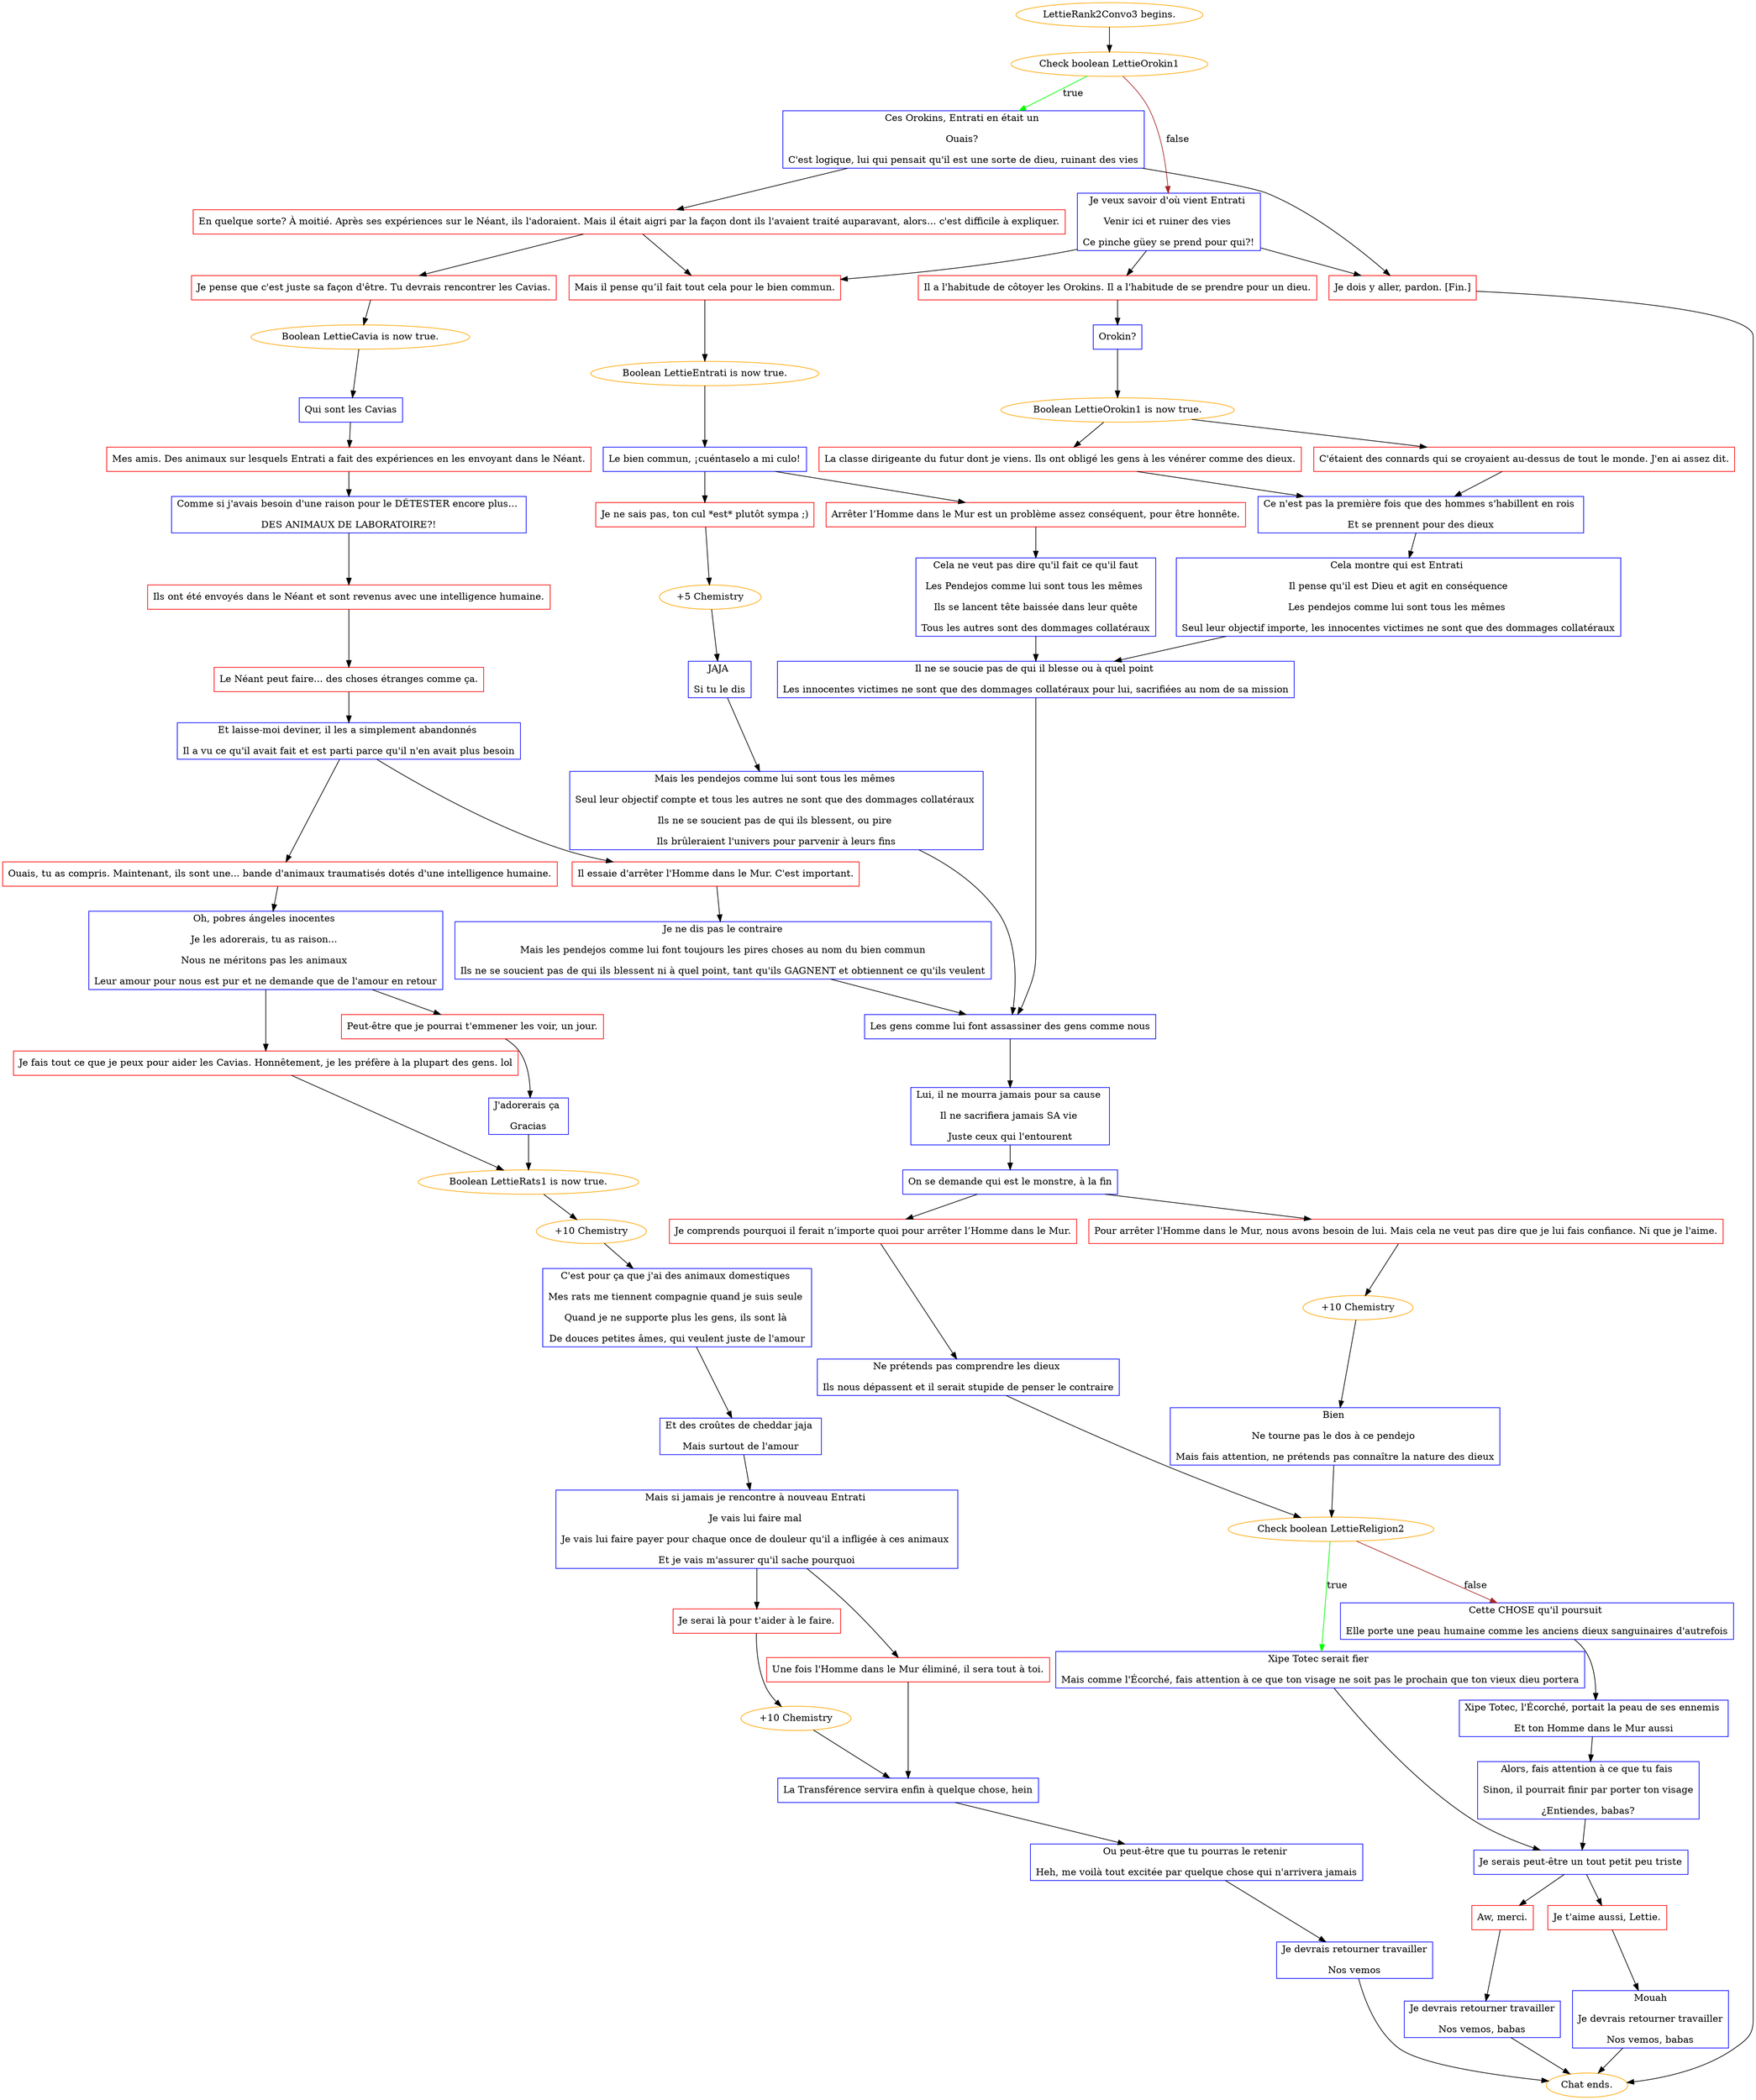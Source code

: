 digraph {
	"LettieRank2Convo3 begins." [color=orange];
		"LettieRank2Convo3 begins." -> j1666291197;
	j1666291197 [label="Check boolean LettieOrokin1",color=orange];
		j1666291197 -> j2863196172 [label=true,color=green];
		j1666291197 -> j3122256405 [label=false,color=brown];
	j2863196172 [label="Ces Orokins, Entrati en était un 
Ouais? 
C'est logique, lui qui pensait qu'il est une sorte de dieu, ruinant des vies",shape=box,color=blue];
		j2863196172 -> j2314353245;
		j2863196172 -> j103372285;
	j3122256405 [label="Je veux savoir d'où vient Entrati 
Venir ici et ruiner des vies 
Ce pinche güey se prend pour qui?!",shape=box,color=blue];
		j3122256405 -> j2198366284;
		j3122256405 -> j1874744043;
		j3122256405 -> j103372285;
	j2314353245 [label="En quelque sorte? À moitié. Après ses expériences sur le Néant, ils l'adoraient. Mais il était aigri par la façon dont ils l'avaient traité auparavant, alors... c'est difficile à expliquer.",shape=box,color=red];
		j2314353245 -> j1371581023;
		j2314353245 -> j2198366284;
	j103372285 [label="Je dois y aller, pardon. [Fin.]",shape=box,color=red];
		j103372285 -> "Chat ends.";
	j2198366284 [label="Mais il pense qu’il fait tout cela pour le bien commun.",shape=box,color=red];
		j2198366284 -> j428884390;
	j1874744043 [label="Il a l'habitude de côtoyer les Orokins. Il a l'habitude de se prendre pour un dieu.",shape=box,color=red];
		j1874744043 -> j1470456656;
	j1371581023 [label="Je pense que c'est juste sa façon d'être. Tu devrais rencontrer les Cavias.",shape=box,color=red];
		j1371581023 -> j3719684833;
	"Chat ends." [color=orange];
	j428884390 [label="Boolean LettieEntrati is now true.",color=orange];
		j428884390 -> j2018889028;
	j1470456656 [label="Orokin?",shape=box,color=blue];
		j1470456656 -> j4157639181;
	j3719684833 [label="Boolean LettieCavia is now true.",color=orange];
		j3719684833 -> j769487069;
	j2018889028 [label="Le bien commun, ¡cuéntaselo a mi culo!",shape=box,color=blue];
		j2018889028 -> j3255859686;
		j2018889028 -> j1631487784;
	j4157639181 [label="Boolean LettieOrokin1 is now true.",color=orange];
		j4157639181 -> j40700729;
		j4157639181 -> j4030091576;
	j769487069 [label="Qui sont les Cavias",shape=box,color=blue];
		j769487069 -> j2471191198;
	j3255859686 [label="Je ne sais pas, ton cul *est* plutôt sympa ;)",shape=box,color=red];
		j3255859686 -> j1499767884;
	j1631487784 [label="Arrêter l’Homme dans le Mur est un problème assez conséquent, pour être honnête.",shape=box,color=red];
		j1631487784 -> j744712763;
	j40700729 [label="La classe dirigeante du futur dont je viens. Ils ont obligé les gens à les vénérer comme des dieux.",shape=box,color=red];
		j40700729 -> j2462850413;
	j4030091576 [label="C'étaient des connards qui se croyaient au-dessus de tout le monde. J'en ai assez dit.",shape=box,color=red];
		j4030091576 -> j2462850413;
	j2471191198 [label="Mes amis. Des animaux sur lesquels Entrati a fait des expériences en les envoyant dans le Néant.",shape=box,color=red];
		j2471191198 -> j776371098;
	j1499767884 [label="+5 Chemistry",color=orange];
		j1499767884 -> j3356005967;
	j744712763 [label="Cela ne veut pas dire qu'il fait ce qu'il faut
Les Pendejos comme lui sont tous les mêmes 
Ils se lancent tête baissée dans leur quête
Tous les autres sont des dommages collatéraux",shape=box,color=blue];
		j744712763 -> j121264342;
	j2462850413 [label="Ce n'est pas la première fois que des hommes s'habillent en rois 
Et se prennent pour des dieux",shape=box,color=blue];
		j2462850413 -> j722277411;
	j776371098 [label="Comme si j'avais besoin d'une raison pour le DÉTESTER encore plus... 
DES ANIMAUX DE LABORATOIRE?!",shape=box,color=blue];
		j776371098 -> j1849050279;
	j3356005967 [label="JAJA 
Si tu le dis",shape=box,color=blue];
		j3356005967 -> j767661873;
	j121264342 [label="Il ne se soucie pas de qui il blesse ou à quel point 
Les innocentes victimes ne sont que des dommages collatéraux pour lui, sacrifiées au nom de sa mission",shape=box,color=blue];
		j121264342 -> j2993646192;
	j722277411 [label="Cela montre qui est Entrati 
Il pense qu'il est Dieu et agit en conséquence
Les pendejos comme lui sont tous les mêmes 
Seul leur objectif importe, les innocentes victimes ne sont que des dommages collatéraux",shape=box,color=blue];
		j722277411 -> j121264342;
	j1849050279 [label="Ils ont été envoyés dans le Néant et sont revenus avec une intelligence humaine.",shape=box,color=red];
		j1849050279 -> j3851903931;
	j767661873 [label="Mais les pendejos comme lui sont tous les mêmes 
Seul leur objectif compte et tous les autres ne sont que des dommages collatéraux 
Ils ne se soucient pas de qui ils blessent, ou pire 
Ils brûleraient l'univers pour parvenir à leurs fins",shape=box,color=blue];
		j767661873 -> j2993646192;
	j2993646192 [label="Les gens comme lui font assassiner des gens comme nous",shape=box,color=blue];
		j2993646192 -> j2300050155;
	j3851903931 [label="Le Néant peut faire... des choses étranges comme ça.",shape=box,color=red];
		j3851903931 -> j4215497959;
	j2300050155 [label="Lui, il ne mourra jamais pour sa cause 
Il ne sacrifiera jamais SA vie 
Juste ceux qui l'entourent",shape=box,color=blue];
		j2300050155 -> j391466005;
	j4215497959 [label="Et laisse-moi deviner, il les a simplement abandonnés 
Il a vu ce qu'il avait fait et est parti parce qu'il n'en avait plus besoin",shape=box,color=blue];
		j4215497959 -> j4222492664;
		j4215497959 -> j1498835449;
	j391466005 [label="On se demande qui est le monstre, à la fin",shape=box,color=blue];
		j391466005 -> j1518218766;
		j391466005 -> j193519773;
	j4222492664 [label="Ouais, tu as compris. Maintenant, ils sont une... bande d'animaux traumatisés dotés d'une intelligence humaine.",shape=box,color=red];
		j4222492664 -> j3478000506;
	j1498835449 [label="Il essaie d'arrêter l'Homme dans le Mur. C'est important.",shape=box,color=red];
		j1498835449 -> j2527675348;
	j1518218766 [label="Je comprends pourquoi il ferait n’importe quoi pour arrêter l’Homme dans le Mur.",shape=box,color=red];
		j1518218766 -> j2874827574;
	j193519773 [label="Pour arrêter l'Homme dans le Mur, nous avons besoin de lui. Mais cela ne veut pas dire que je lui fais confiance. Ni que je l'aime.",shape=box,color=red];
		j193519773 -> j2607472045;
	j3478000506 [label="Oh, pobres ángeles inocentes 
Je les adorerais, tu as raison... 
Nous ne méritons pas les animaux 
Leur amour pour nous est pur et ne demande que de l'amour en retour",shape=box,color=blue];
		j3478000506 -> j2003745363;
		j3478000506 -> j1312615205;
	j2527675348 [label="Je ne dis pas le contraire
Mais les pendejos comme lui font toujours les pires choses au nom du bien commun
Ils ne se soucient pas de qui ils blessent ni à quel point, tant qu'ils GAGNENT et obtiennent ce qu'ils veulent",shape=box,color=blue];
		j2527675348 -> j2993646192;
	j2874827574 [label="Ne prétends pas comprendre les dieux 
Ils nous dépassent et il serait stupide de penser le contraire",shape=box,color=blue];
		j2874827574 -> j3201214572;
	j2607472045 [label="+10 Chemistry",color=orange];
		j2607472045 -> j2790148135;
	j2003745363 [label="Je fais tout ce que je peux pour aider les Cavias. Honnêtement, je les préfère à la plupart des gens. lol",shape=box,color=red];
		j2003745363 -> j2744258250;
	j1312615205 [label="Peut-être que je pourrai t'emmener les voir, un jour.",shape=box,color=red];
		j1312615205 -> j820818702;
	j3201214572 [label="Check boolean LettieReligion2",color=orange];
		j3201214572 -> j2962657520 [label=true,color=green];
		j3201214572 -> j3564221876 [label=false,color=brown];
	j2790148135 [label="Bien 
Ne tourne pas le dos à ce pendejo 
Mais fais attention, ne prétends pas connaître la nature des dieux",shape=box,color=blue];
		j2790148135 -> j3201214572;
	j2744258250 [label="Boolean LettieRats1 is now true.",color=orange];
		j2744258250 -> j909168842;
	j820818702 [label="J'adorerais ça 
Gracias",shape=box,color=blue];
		j820818702 -> j2744258250;
	j2962657520 [label="Xipe Totec serait fier 
Mais comme l'Écorché, fais attention à ce que ton visage ne soit pas le prochain que ton vieux dieu portera",shape=box,color=blue];
		j2962657520 -> j4274996482;
	j3564221876 [label="Cette CHOSE qu'il poursuit 
Elle porte une peau humaine comme les anciens dieux sanguinaires d'autrefois",shape=box,color=blue];
		j3564221876 -> j668815882;
	j909168842 [label="+10 Chemistry",color=orange];
		j909168842 -> j1430902668;
	j4274996482 [label="Je serais peut-être un tout petit peu triste",shape=box,color=blue];
		j4274996482 -> j1773367582;
		j4274996482 -> j1211081396;
	j668815882 [label="Xipe Totec, l'Écorché, portait la peau de ses ennemis 
Et ton Homme dans le Mur aussi",shape=box,color=blue];
		j668815882 -> j2085112238;
	j1430902668 [label="C'est pour ça que j'ai des animaux domestiques 
Mes rats me tiennent compagnie quand je suis seule 
Quand je ne supporte plus les gens, ils sont là 
De douces petites âmes, qui veulent juste de l'amour",shape=box,color=blue];
		j1430902668 -> j767264603;
	j1773367582 [label="Aw, merci.",shape=box,color=red];
		j1773367582 -> j2548243409;
	j1211081396 [label="Je t'aime aussi, Lettie.",shape=box,color=red];
		j1211081396 -> j4048860467;
	j2085112238 [label="Alors, fais attention à ce que tu fais 
Sinon, il pourrait finir par porter ton visage
¿Entiendes, babas?",shape=box,color=blue];
		j2085112238 -> j4274996482;
	j767264603 [label="Et des croûtes de cheddar jaja 
Mais surtout de l'amour",shape=box,color=blue];
		j767264603 -> j693673720;
	j2548243409 [label="Je devrais retourner travailler
Nos vemos, babas",shape=box,color=blue];
		j2548243409 -> "Chat ends.";
	j4048860467 [label="Mouah
Je devrais retourner travailler
Nos vemos, babas",shape=box,color=blue];
		j4048860467 -> "Chat ends.";
	j693673720 [label="Mais si jamais je rencontre à nouveau Entrati 
Je vais lui faire mal 
Je vais lui faire payer pour chaque once de douleur qu'il a infligée à ces animaux 
Et je vais m'assurer qu'il sache pourquoi",shape=box,color=blue];
		j693673720 -> j3045061392;
		j693673720 -> j2937883110;
	j3045061392 [label="Je serai là pour t'aider à le faire.",shape=box,color=red];
		j3045061392 -> j1886509395;
	j2937883110 [label="Une fois l'Homme dans le Mur éliminé, il sera tout à toi.",shape=box,color=red];
		j2937883110 -> j3307590715;
	j1886509395 [label="+10 Chemistry",color=orange];
		j1886509395 -> j3307590715;
	j3307590715 [label="La Transférence servira enfin à quelque chose, hein",shape=box,color=blue];
		j3307590715 -> j1576419427;
	j1576419427 [label="Ou peut-être que tu pourras le retenir 
Heh, me voilà tout excitée par quelque chose qui n'arrivera jamais",shape=box,color=blue];
		j1576419427 -> j1311735783;
	j1311735783 [label="Je devrais retourner travailler
Nos vemos",shape=box,color=blue];
		j1311735783 -> "Chat ends.";
}